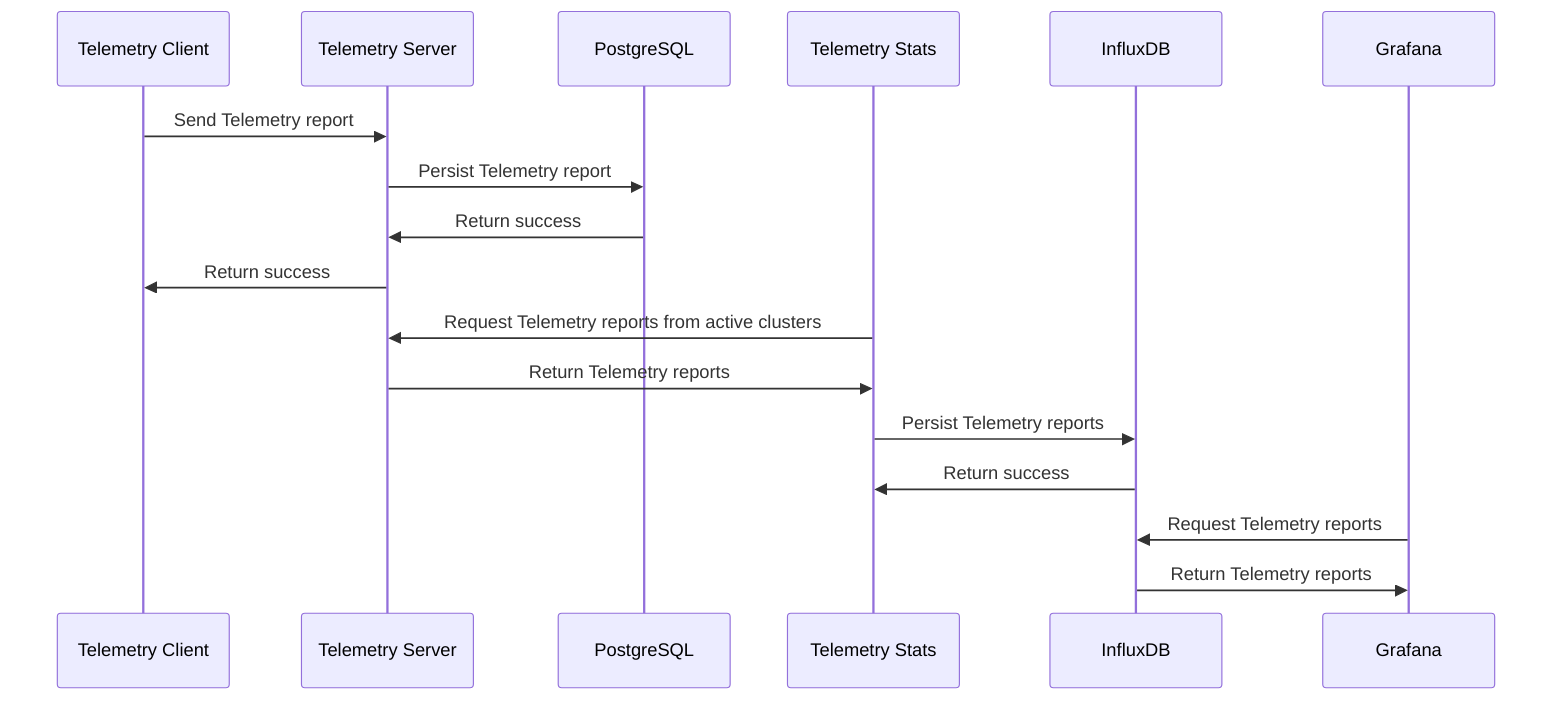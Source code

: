 sequenceDiagram
    participant TC as Telemetry Client
    participant TS as Telemetry Server
    participant PG as PostgreSQL
    participant TST as Telemetry Stats
    participant INF as InfluxDB
    participant GRF as Grafana

    TC ->> TS: Send Telemetry report
    TS ->> PG: Persist Telemetry report
    PG ->> TS: Return success
    TS ->> TC: Return success

    TST ->> TS: Request Telemetry reports from active clusters
    TS ->> TST: Return Telemetry reports

    TST ->> INF: Persist Telemetry reports
    INF ->> TST: Return success

    GRF ->> INF: Request Telemetry reports
    INF ->> GRF: Return Telemetry reports